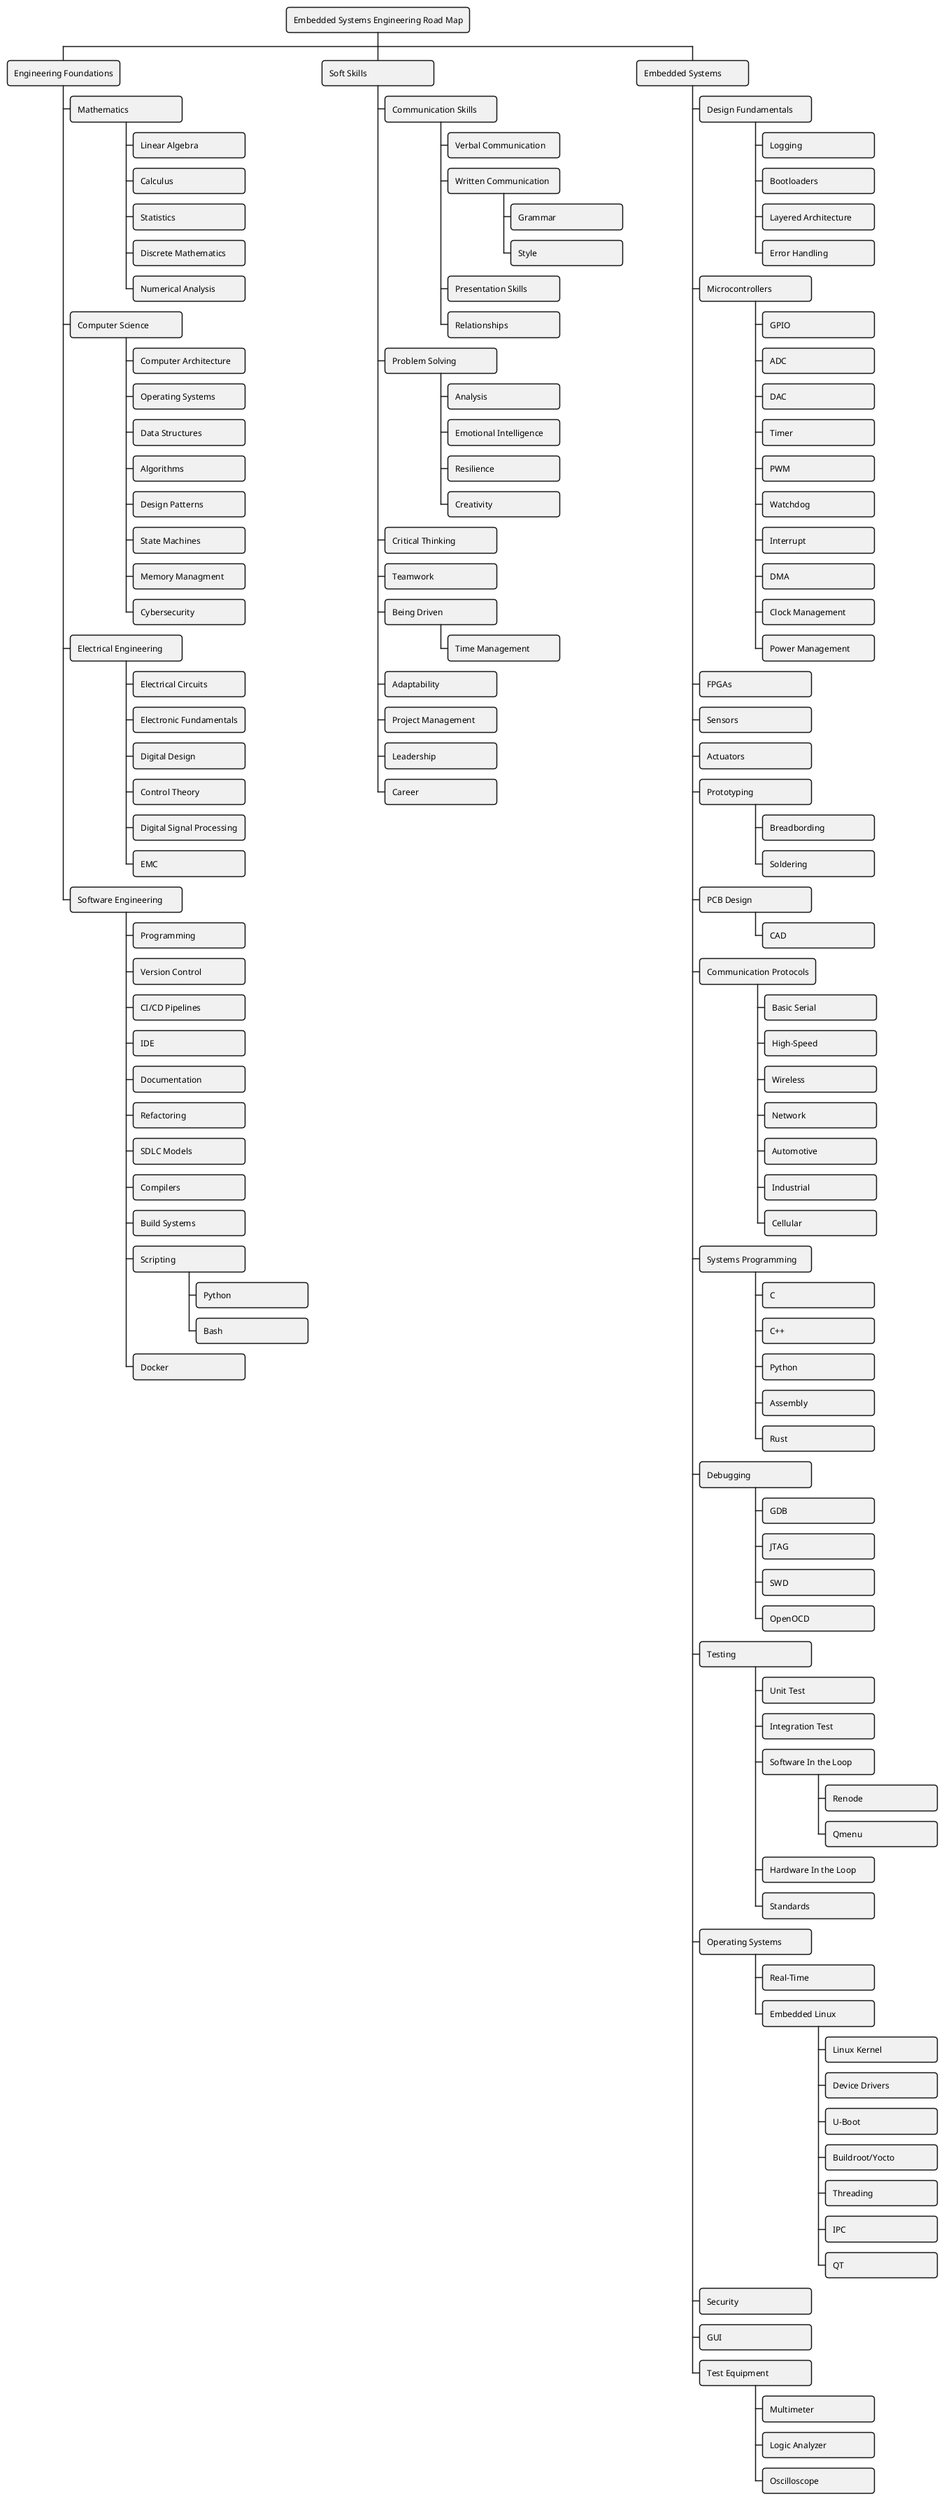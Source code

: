 @startwbs Embedded Systemes Engineering Road Map
<style>
node {
    MinimumWidth 160
    MaximumWidth 1600
    RoundCorner 8
}
</style>
+ Embedded Systems Engineering Road Map
 + Engineering Foundations
  + Mathematics
   + Linear Algebra
   + Calculus
   + Statistics
   + Discrete Mathematics
   + Numerical Analysis
  + Computer Science
   + Computer Architecture
   + Operating Systems
   + Data Structures
   + Algorithms
   + Design Patterns
   + State Machines
   + Memory Managment
   + Cybersecurity
  + Electrical Engineering
   + Electrical Circuits
   + Electronic Fundamentals
   + Digital Design
   + Control Theory
   + Digital Signal Processing
   + EMC
  + Software Engineering
   + Programming
   + Version Control
   + CI/CD Pipelines
   + IDE
   + Documentation
   + Refactoring
   + SDLC Models
   + Compilers
   + Build Systems
   + Scripting
    + Python
    + Bash
   + Docker
 + Soft Skills
  + Communication Skills
   + Verbal Communication
   + Written Communication
    + Grammar
    + Style
   + Presentation Skills
   + Relationships
  + Problem Solving
   + Analysis
   + Emotional Intelligence
   + Resilience
   + Creativity
  + Critical Thinking
  + Teamwork
  + Being Driven
   + Time Management
  + Adaptability
  + Project Management
  + Leadership
  + Career
 + Embedded Systems
  + Design Fundamentals
   + Logging
   + Bootloaders
   + Layered Architecture
   + Error Handling
  + Microcontrollers
   + GPIO
   + ADC
   + DAC
   + Timer
   + PWM
   + Watchdog
   + Interrupt
   + DMA
   + Clock Management
   + Power Management
  + FPGAs
  + Sensors
  + Actuators
  + Prototyping
   + Breadbording
   + Soldering
  + PCB Design
   + CAD
  + Communication Protocols
   + Basic Serial
   + High-Speed
   + Wireless
   + Network
   + Automotive
   + Industrial
   + Cellular
  + Systems Programming
   + C
   + C++
   + Python
   + Assembly
   + Rust
  + Debugging
   + GDB
   + JTAG
   + SWD
   + OpenOCD
  + Testing
   + Unit Test
   + Integration Test
   + Software In the Loop
    + Renode
    + Qmenu
   + Hardware In the Loop
   + Standards
  + Operating Systems
   + Real-Time
   + Embedded Linux
    + Linux Kernel
    + Device Drivers
    + U-Boot
    + Buildroot/Yocto
    + Threading
    + IPC
    + QT
  + Security
  + GUI
  + Test Equipment
   + Multimeter
   + Logic Analyzer
   + Oscilloscope
@endwbs
